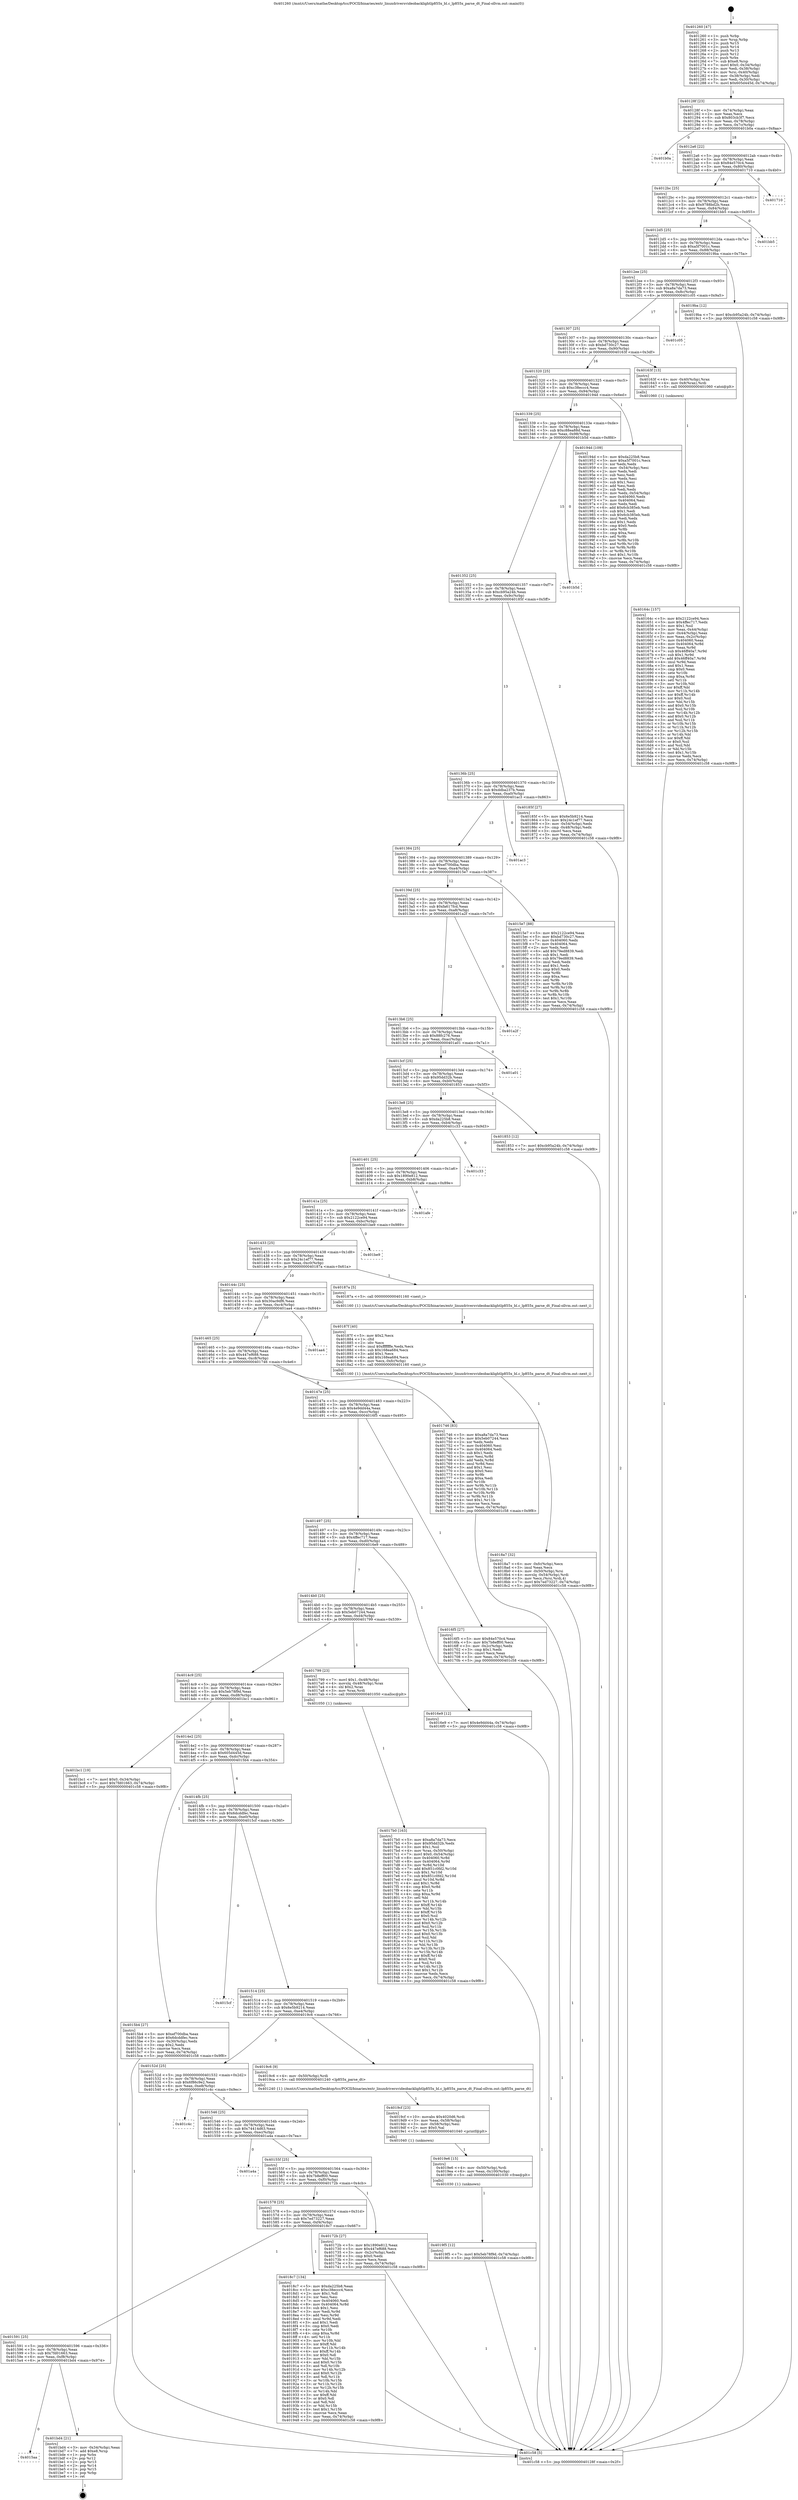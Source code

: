 digraph "0x401260" {
  label = "0x401260 (/mnt/c/Users/mathe/Desktop/tcc/POCII/binaries/extr_linuxdriversvideobacklightlp855x_bl.c_lp855x_parse_dt_Final-ollvm.out::main(0))"
  labelloc = "t"
  node[shape=record]

  Entry [label="",width=0.3,height=0.3,shape=circle,fillcolor=black,style=filled]
  "0x40128f" [label="{
     0x40128f [23]\l
     | [instrs]\l
     &nbsp;&nbsp;0x40128f \<+3\>: mov -0x74(%rbp),%eax\l
     &nbsp;&nbsp;0x401292 \<+2\>: mov %eax,%ecx\l
     &nbsp;&nbsp;0x401294 \<+6\>: sub $0x803cb3f7,%ecx\l
     &nbsp;&nbsp;0x40129a \<+3\>: mov %eax,-0x78(%rbp)\l
     &nbsp;&nbsp;0x40129d \<+3\>: mov %ecx,-0x7c(%rbp)\l
     &nbsp;&nbsp;0x4012a0 \<+6\>: je 0000000000401b0a \<main+0x8aa\>\l
  }"]
  "0x401b0a" [label="{
     0x401b0a\l
  }", style=dashed]
  "0x4012a6" [label="{
     0x4012a6 [22]\l
     | [instrs]\l
     &nbsp;&nbsp;0x4012a6 \<+5\>: jmp 00000000004012ab \<main+0x4b\>\l
     &nbsp;&nbsp;0x4012ab \<+3\>: mov -0x78(%rbp),%eax\l
     &nbsp;&nbsp;0x4012ae \<+5\>: sub $0x84e570c4,%eax\l
     &nbsp;&nbsp;0x4012b3 \<+3\>: mov %eax,-0x80(%rbp)\l
     &nbsp;&nbsp;0x4012b6 \<+6\>: je 0000000000401710 \<main+0x4b0\>\l
  }"]
  Exit [label="",width=0.3,height=0.3,shape=circle,fillcolor=black,style=filled,peripheries=2]
  "0x401710" [label="{
     0x401710\l
  }", style=dashed]
  "0x4012bc" [label="{
     0x4012bc [25]\l
     | [instrs]\l
     &nbsp;&nbsp;0x4012bc \<+5\>: jmp 00000000004012c1 \<main+0x61\>\l
     &nbsp;&nbsp;0x4012c1 \<+3\>: mov -0x78(%rbp),%eax\l
     &nbsp;&nbsp;0x4012c4 \<+5\>: sub $0x9788bd2b,%eax\l
     &nbsp;&nbsp;0x4012c9 \<+6\>: mov %eax,-0x84(%rbp)\l
     &nbsp;&nbsp;0x4012cf \<+6\>: je 0000000000401bb5 \<main+0x955\>\l
  }"]
  "0x4015aa" [label="{
     0x4015aa\l
  }", style=dashed]
  "0x401bb5" [label="{
     0x401bb5\l
  }", style=dashed]
  "0x4012d5" [label="{
     0x4012d5 [25]\l
     | [instrs]\l
     &nbsp;&nbsp;0x4012d5 \<+5\>: jmp 00000000004012da \<main+0x7a\>\l
     &nbsp;&nbsp;0x4012da \<+3\>: mov -0x78(%rbp),%eax\l
     &nbsp;&nbsp;0x4012dd \<+5\>: sub $0xa5f7001c,%eax\l
     &nbsp;&nbsp;0x4012e2 \<+6\>: mov %eax,-0x88(%rbp)\l
     &nbsp;&nbsp;0x4012e8 \<+6\>: je 00000000004019ba \<main+0x75a\>\l
  }"]
  "0x401bd4" [label="{
     0x401bd4 [21]\l
     | [instrs]\l
     &nbsp;&nbsp;0x401bd4 \<+3\>: mov -0x34(%rbp),%eax\l
     &nbsp;&nbsp;0x401bd7 \<+7\>: add $0xe8,%rsp\l
     &nbsp;&nbsp;0x401bde \<+1\>: pop %rbx\l
     &nbsp;&nbsp;0x401bdf \<+2\>: pop %r12\l
     &nbsp;&nbsp;0x401be1 \<+2\>: pop %r13\l
     &nbsp;&nbsp;0x401be3 \<+2\>: pop %r14\l
     &nbsp;&nbsp;0x401be5 \<+2\>: pop %r15\l
     &nbsp;&nbsp;0x401be7 \<+1\>: pop %rbp\l
     &nbsp;&nbsp;0x401be8 \<+1\>: ret\l
  }"]
  "0x4019ba" [label="{
     0x4019ba [12]\l
     | [instrs]\l
     &nbsp;&nbsp;0x4019ba \<+7\>: movl $0xcb95a24b,-0x74(%rbp)\l
     &nbsp;&nbsp;0x4019c1 \<+5\>: jmp 0000000000401c58 \<main+0x9f8\>\l
  }"]
  "0x4012ee" [label="{
     0x4012ee [25]\l
     | [instrs]\l
     &nbsp;&nbsp;0x4012ee \<+5\>: jmp 00000000004012f3 \<main+0x93\>\l
     &nbsp;&nbsp;0x4012f3 \<+3\>: mov -0x78(%rbp),%eax\l
     &nbsp;&nbsp;0x4012f6 \<+5\>: sub $0xa8a7da73,%eax\l
     &nbsp;&nbsp;0x4012fb \<+6\>: mov %eax,-0x8c(%rbp)\l
     &nbsp;&nbsp;0x401301 \<+6\>: je 0000000000401c05 \<main+0x9a5\>\l
  }"]
  "0x4019f5" [label="{
     0x4019f5 [12]\l
     | [instrs]\l
     &nbsp;&nbsp;0x4019f5 \<+7\>: movl $0x5eb78f9d,-0x74(%rbp)\l
     &nbsp;&nbsp;0x4019fc \<+5\>: jmp 0000000000401c58 \<main+0x9f8\>\l
  }"]
  "0x401c05" [label="{
     0x401c05\l
  }", style=dashed]
  "0x401307" [label="{
     0x401307 [25]\l
     | [instrs]\l
     &nbsp;&nbsp;0x401307 \<+5\>: jmp 000000000040130c \<main+0xac\>\l
     &nbsp;&nbsp;0x40130c \<+3\>: mov -0x78(%rbp),%eax\l
     &nbsp;&nbsp;0x40130f \<+5\>: sub $0xbd730c27,%eax\l
     &nbsp;&nbsp;0x401314 \<+6\>: mov %eax,-0x90(%rbp)\l
     &nbsp;&nbsp;0x40131a \<+6\>: je 000000000040163f \<main+0x3df\>\l
  }"]
  "0x4019e6" [label="{
     0x4019e6 [15]\l
     | [instrs]\l
     &nbsp;&nbsp;0x4019e6 \<+4\>: mov -0x50(%rbp),%rdi\l
     &nbsp;&nbsp;0x4019ea \<+6\>: mov %eax,-0x100(%rbp)\l
     &nbsp;&nbsp;0x4019f0 \<+5\>: call 0000000000401030 \<free@plt\>\l
     | [calls]\l
     &nbsp;&nbsp;0x401030 \{1\} (unknown)\l
  }"]
  "0x40163f" [label="{
     0x40163f [13]\l
     | [instrs]\l
     &nbsp;&nbsp;0x40163f \<+4\>: mov -0x40(%rbp),%rax\l
     &nbsp;&nbsp;0x401643 \<+4\>: mov 0x8(%rax),%rdi\l
     &nbsp;&nbsp;0x401647 \<+5\>: call 0000000000401060 \<atoi@plt\>\l
     | [calls]\l
     &nbsp;&nbsp;0x401060 \{1\} (unknown)\l
  }"]
  "0x401320" [label="{
     0x401320 [25]\l
     | [instrs]\l
     &nbsp;&nbsp;0x401320 \<+5\>: jmp 0000000000401325 \<main+0xc5\>\l
     &nbsp;&nbsp;0x401325 \<+3\>: mov -0x78(%rbp),%eax\l
     &nbsp;&nbsp;0x401328 \<+5\>: sub $0xc38eccc4,%eax\l
     &nbsp;&nbsp;0x40132d \<+6\>: mov %eax,-0x94(%rbp)\l
     &nbsp;&nbsp;0x401333 \<+6\>: je 000000000040194d \<main+0x6ed\>\l
  }"]
  "0x4019cf" [label="{
     0x4019cf [23]\l
     | [instrs]\l
     &nbsp;&nbsp;0x4019cf \<+10\>: movabs $0x4020d6,%rdi\l
     &nbsp;&nbsp;0x4019d9 \<+3\>: mov %eax,-0x58(%rbp)\l
     &nbsp;&nbsp;0x4019dc \<+3\>: mov -0x58(%rbp),%esi\l
     &nbsp;&nbsp;0x4019df \<+2\>: mov $0x0,%al\l
     &nbsp;&nbsp;0x4019e1 \<+5\>: call 0000000000401040 \<printf@plt\>\l
     | [calls]\l
     &nbsp;&nbsp;0x401040 \{1\} (unknown)\l
  }"]
  "0x40194d" [label="{
     0x40194d [109]\l
     | [instrs]\l
     &nbsp;&nbsp;0x40194d \<+5\>: mov $0xda225b8,%eax\l
     &nbsp;&nbsp;0x401952 \<+5\>: mov $0xa5f7001c,%ecx\l
     &nbsp;&nbsp;0x401957 \<+2\>: xor %edx,%edx\l
     &nbsp;&nbsp;0x401959 \<+3\>: mov -0x54(%rbp),%esi\l
     &nbsp;&nbsp;0x40195c \<+2\>: mov %edx,%edi\l
     &nbsp;&nbsp;0x40195e \<+2\>: sub %esi,%edi\l
     &nbsp;&nbsp;0x401960 \<+2\>: mov %edx,%esi\l
     &nbsp;&nbsp;0x401962 \<+3\>: sub $0x1,%esi\l
     &nbsp;&nbsp;0x401965 \<+2\>: add %esi,%edi\l
     &nbsp;&nbsp;0x401967 \<+2\>: sub %edi,%edx\l
     &nbsp;&nbsp;0x401969 \<+3\>: mov %edx,-0x54(%rbp)\l
     &nbsp;&nbsp;0x40196c \<+7\>: mov 0x404060,%edx\l
     &nbsp;&nbsp;0x401973 \<+7\>: mov 0x404064,%esi\l
     &nbsp;&nbsp;0x40197a \<+2\>: mov %edx,%edi\l
     &nbsp;&nbsp;0x40197c \<+6\>: add $0x6cb385eb,%edi\l
     &nbsp;&nbsp;0x401982 \<+3\>: sub $0x1,%edi\l
     &nbsp;&nbsp;0x401985 \<+6\>: sub $0x6cb385eb,%edi\l
     &nbsp;&nbsp;0x40198b \<+3\>: imul %edi,%edx\l
     &nbsp;&nbsp;0x40198e \<+3\>: and $0x1,%edx\l
     &nbsp;&nbsp;0x401991 \<+3\>: cmp $0x0,%edx\l
     &nbsp;&nbsp;0x401994 \<+4\>: sete %r8b\l
     &nbsp;&nbsp;0x401998 \<+3\>: cmp $0xa,%esi\l
     &nbsp;&nbsp;0x40199b \<+4\>: setl %r9b\l
     &nbsp;&nbsp;0x40199f \<+3\>: mov %r8b,%r10b\l
     &nbsp;&nbsp;0x4019a2 \<+3\>: and %r9b,%r10b\l
     &nbsp;&nbsp;0x4019a5 \<+3\>: xor %r9b,%r8b\l
     &nbsp;&nbsp;0x4019a8 \<+3\>: or %r8b,%r10b\l
     &nbsp;&nbsp;0x4019ab \<+4\>: test $0x1,%r10b\l
     &nbsp;&nbsp;0x4019af \<+3\>: cmovne %ecx,%eax\l
     &nbsp;&nbsp;0x4019b2 \<+3\>: mov %eax,-0x74(%rbp)\l
     &nbsp;&nbsp;0x4019b5 \<+5\>: jmp 0000000000401c58 \<main+0x9f8\>\l
  }"]
  "0x401339" [label="{
     0x401339 [25]\l
     | [instrs]\l
     &nbsp;&nbsp;0x401339 \<+5\>: jmp 000000000040133e \<main+0xde\>\l
     &nbsp;&nbsp;0x40133e \<+3\>: mov -0x78(%rbp),%eax\l
     &nbsp;&nbsp;0x401341 \<+5\>: sub $0xc88ea88d,%eax\l
     &nbsp;&nbsp;0x401346 \<+6\>: mov %eax,-0x98(%rbp)\l
     &nbsp;&nbsp;0x40134c \<+6\>: je 0000000000401b5d \<main+0x8fd\>\l
  }"]
  "0x401591" [label="{
     0x401591 [25]\l
     | [instrs]\l
     &nbsp;&nbsp;0x401591 \<+5\>: jmp 0000000000401596 \<main+0x336\>\l
     &nbsp;&nbsp;0x401596 \<+3\>: mov -0x78(%rbp),%eax\l
     &nbsp;&nbsp;0x401599 \<+5\>: sub $0x7fd01663,%eax\l
     &nbsp;&nbsp;0x40159e \<+6\>: mov %eax,-0xf8(%rbp)\l
     &nbsp;&nbsp;0x4015a4 \<+6\>: je 0000000000401bd4 \<main+0x974\>\l
  }"]
  "0x401b5d" [label="{
     0x401b5d\l
  }", style=dashed]
  "0x401352" [label="{
     0x401352 [25]\l
     | [instrs]\l
     &nbsp;&nbsp;0x401352 \<+5\>: jmp 0000000000401357 \<main+0xf7\>\l
     &nbsp;&nbsp;0x401357 \<+3\>: mov -0x78(%rbp),%eax\l
     &nbsp;&nbsp;0x40135a \<+5\>: sub $0xcb95a24b,%eax\l
     &nbsp;&nbsp;0x40135f \<+6\>: mov %eax,-0x9c(%rbp)\l
     &nbsp;&nbsp;0x401365 \<+6\>: je 000000000040185f \<main+0x5ff\>\l
  }"]
  "0x4018c7" [label="{
     0x4018c7 [134]\l
     | [instrs]\l
     &nbsp;&nbsp;0x4018c7 \<+5\>: mov $0xda225b8,%eax\l
     &nbsp;&nbsp;0x4018cc \<+5\>: mov $0xc38eccc4,%ecx\l
     &nbsp;&nbsp;0x4018d1 \<+2\>: mov $0x1,%dl\l
     &nbsp;&nbsp;0x4018d3 \<+2\>: xor %esi,%esi\l
     &nbsp;&nbsp;0x4018d5 \<+7\>: mov 0x404060,%edi\l
     &nbsp;&nbsp;0x4018dc \<+8\>: mov 0x404064,%r8d\l
     &nbsp;&nbsp;0x4018e4 \<+3\>: sub $0x1,%esi\l
     &nbsp;&nbsp;0x4018e7 \<+3\>: mov %edi,%r9d\l
     &nbsp;&nbsp;0x4018ea \<+3\>: add %esi,%r9d\l
     &nbsp;&nbsp;0x4018ed \<+4\>: imul %r9d,%edi\l
     &nbsp;&nbsp;0x4018f1 \<+3\>: and $0x1,%edi\l
     &nbsp;&nbsp;0x4018f4 \<+3\>: cmp $0x0,%edi\l
     &nbsp;&nbsp;0x4018f7 \<+4\>: sete %r10b\l
     &nbsp;&nbsp;0x4018fb \<+4\>: cmp $0xa,%r8d\l
     &nbsp;&nbsp;0x4018ff \<+4\>: setl %r11b\l
     &nbsp;&nbsp;0x401903 \<+3\>: mov %r10b,%bl\l
     &nbsp;&nbsp;0x401906 \<+3\>: xor $0xff,%bl\l
     &nbsp;&nbsp;0x401909 \<+3\>: mov %r11b,%r14b\l
     &nbsp;&nbsp;0x40190c \<+4\>: xor $0xff,%r14b\l
     &nbsp;&nbsp;0x401910 \<+3\>: xor $0x0,%dl\l
     &nbsp;&nbsp;0x401913 \<+3\>: mov %bl,%r15b\l
     &nbsp;&nbsp;0x401916 \<+4\>: and $0x0,%r15b\l
     &nbsp;&nbsp;0x40191a \<+3\>: and %dl,%r10b\l
     &nbsp;&nbsp;0x40191d \<+3\>: mov %r14b,%r12b\l
     &nbsp;&nbsp;0x401920 \<+4\>: and $0x0,%r12b\l
     &nbsp;&nbsp;0x401924 \<+3\>: and %dl,%r11b\l
     &nbsp;&nbsp;0x401927 \<+3\>: or %r10b,%r15b\l
     &nbsp;&nbsp;0x40192a \<+3\>: or %r11b,%r12b\l
     &nbsp;&nbsp;0x40192d \<+3\>: xor %r12b,%r15b\l
     &nbsp;&nbsp;0x401930 \<+3\>: or %r14b,%bl\l
     &nbsp;&nbsp;0x401933 \<+3\>: xor $0xff,%bl\l
     &nbsp;&nbsp;0x401936 \<+3\>: or $0x0,%dl\l
     &nbsp;&nbsp;0x401939 \<+2\>: and %dl,%bl\l
     &nbsp;&nbsp;0x40193b \<+3\>: or %bl,%r15b\l
     &nbsp;&nbsp;0x40193e \<+4\>: test $0x1,%r15b\l
     &nbsp;&nbsp;0x401942 \<+3\>: cmovne %ecx,%eax\l
     &nbsp;&nbsp;0x401945 \<+3\>: mov %eax,-0x74(%rbp)\l
     &nbsp;&nbsp;0x401948 \<+5\>: jmp 0000000000401c58 \<main+0x9f8\>\l
  }"]
  "0x40185f" [label="{
     0x40185f [27]\l
     | [instrs]\l
     &nbsp;&nbsp;0x40185f \<+5\>: mov $0x6e5b9214,%eax\l
     &nbsp;&nbsp;0x401864 \<+5\>: mov $0x24c1ef77,%ecx\l
     &nbsp;&nbsp;0x401869 \<+3\>: mov -0x54(%rbp),%edx\l
     &nbsp;&nbsp;0x40186c \<+3\>: cmp -0x48(%rbp),%edx\l
     &nbsp;&nbsp;0x40186f \<+3\>: cmovl %ecx,%eax\l
     &nbsp;&nbsp;0x401872 \<+3\>: mov %eax,-0x74(%rbp)\l
     &nbsp;&nbsp;0x401875 \<+5\>: jmp 0000000000401c58 \<main+0x9f8\>\l
  }"]
  "0x40136b" [label="{
     0x40136b [25]\l
     | [instrs]\l
     &nbsp;&nbsp;0x40136b \<+5\>: jmp 0000000000401370 \<main+0x110\>\l
     &nbsp;&nbsp;0x401370 \<+3\>: mov -0x78(%rbp),%eax\l
     &nbsp;&nbsp;0x401373 \<+5\>: sub $0xddba237b,%eax\l
     &nbsp;&nbsp;0x401378 \<+6\>: mov %eax,-0xa0(%rbp)\l
     &nbsp;&nbsp;0x40137e \<+6\>: je 0000000000401ac3 \<main+0x863\>\l
  }"]
  "0x4018a7" [label="{
     0x4018a7 [32]\l
     | [instrs]\l
     &nbsp;&nbsp;0x4018a7 \<+6\>: mov -0xfc(%rbp),%ecx\l
     &nbsp;&nbsp;0x4018ad \<+3\>: imul %eax,%ecx\l
     &nbsp;&nbsp;0x4018b0 \<+4\>: mov -0x50(%rbp),%rsi\l
     &nbsp;&nbsp;0x4018b4 \<+4\>: movslq -0x54(%rbp),%rdi\l
     &nbsp;&nbsp;0x4018b8 \<+3\>: mov %ecx,(%rsi,%rdi,4)\l
     &nbsp;&nbsp;0x4018bb \<+7\>: movl $0x7ed73227,-0x74(%rbp)\l
     &nbsp;&nbsp;0x4018c2 \<+5\>: jmp 0000000000401c58 \<main+0x9f8\>\l
  }"]
  "0x401ac3" [label="{
     0x401ac3\l
  }", style=dashed]
  "0x401384" [label="{
     0x401384 [25]\l
     | [instrs]\l
     &nbsp;&nbsp;0x401384 \<+5\>: jmp 0000000000401389 \<main+0x129\>\l
     &nbsp;&nbsp;0x401389 \<+3\>: mov -0x78(%rbp),%eax\l
     &nbsp;&nbsp;0x40138c \<+5\>: sub $0xef700dba,%eax\l
     &nbsp;&nbsp;0x401391 \<+6\>: mov %eax,-0xa4(%rbp)\l
     &nbsp;&nbsp;0x401397 \<+6\>: je 00000000004015e7 \<main+0x387\>\l
  }"]
  "0x40187f" [label="{
     0x40187f [40]\l
     | [instrs]\l
     &nbsp;&nbsp;0x40187f \<+5\>: mov $0x2,%ecx\l
     &nbsp;&nbsp;0x401884 \<+1\>: cltd\l
     &nbsp;&nbsp;0x401885 \<+2\>: idiv %ecx\l
     &nbsp;&nbsp;0x401887 \<+6\>: imul $0xfffffffe,%edx,%ecx\l
     &nbsp;&nbsp;0x40188d \<+6\>: sub $0x168ea684,%ecx\l
     &nbsp;&nbsp;0x401893 \<+3\>: add $0x1,%ecx\l
     &nbsp;&nbsp;0x401896 \<+6\>: add $0x168ea684,%ecx\l
     &nbsp;&nbsp;0x40189c \<+6\>: mov %ecx,-0xfc(%rbp)\l
     &nbsp;&nbsp;0x4018a2 \<+5\>: call 0000000000401160 \<next_i\>\l
     | [calls]\l
     &nbsp;&nbsp;0x401160 \{1\} (/mnt/c/Users/mathe/Desktop/tcc/POCII/binaries/extr_linuxdriversvideobacklightlp855x_bl.c_lp855x_parse_dt_Final-ollvm.out::next_i)\l
  }"]
  "0x4015e7" [label="{
     0x4015e7 [88]\l
     | [instrs]\l
     &nbsp;&nbsp;0x4015e7 \<+5\>: mov $0x2122ce94,%eax\l
     &nbsp;&nbsp;0x4015ec \<+5\>: mov $0xbd730c27,%ecx\l
     &nbsp;&nbsp;0x4015f1 \<+7\>: mov 0x404060,%edx\l
     &nbsp;&nbsp;0x4015f8 \<+7\>: mov 0x404064,%esi\l
     &nbsp;&nbsp;0x4015ff \<+2\>: mov %edx,%edi\l
     &nbsp;&nbsp;0x401601 \<+6\>: add $0x79ed8839,%edi\l
     &nbsp;&nbsp;0x401607 \<+3\>: sub $0x1,%edi\l
     &nbsp;&nbsp;0x40160a \<+6\>: sub $0x79ed8839,%edi\l
     &nbsp;&nbsp;0x401610 \<+3\>: imul %edi,%edx\l
     &nbsp;&nbsp;0x401613 \<+3\>: and $0x1,%edx\l
     &nbsp;&nbsp;0x401616 \<+3\>: cmp $0x0,%edx\l
     &nbsp;&nbsp;0x401619 \<+4\>: sete %r8b\l
     &nbsp;&nbsp;0x40161d \<+3\>: cmp $0xa,%esi\l
     &nbsp;&nbsp;0x401620 \<+4\>: setl %r9b\l
     &nbsp;&nbsp;0x401624 \<+3\>: mov %r8b,%r10b\l
     &nbsp;&nbsp;0x401627 \<+3\>: and %r9b,%r10b\l
     &nbsp;&nbsp;0x40162a \<+3\>: xor %r9b,%r8b\l
     &nbsp;&nbsp;0x40162d \<+3\>: or %r8b,%r10b\l
     &nbsp;&nbsp;0x401630 \<+4\>: test $0x1,%r10b\l
     &nbsp;&nbsp;0x401634 \<+3\>: cmovne %ecx,%eax\l
     &nbsp;&nbsp;0x401637 \<+3\>: mov %eax,-0x74(%rbp)\l
     &nbsp;&nbsp;0x40163a \<+5\>: jmp 0000000000401c58 \<main+0x9f8\>\l
  }"]
  "0x40139d" [label="{
     0x40139d [25]\l
     | [instrs]\l
     &nbsp;&nbsp;0x40139d \<+5\>: jmp 00000000004013a2 \<main+0x142\>\l
     &nbsp;&nbsp;0x4013a2 \<+3\>: mov -0x78(%rbp),%eax\l
     &nbsp;&nbsp;0x4013a5 \<+5\>: sub $0xfa617fcd,%eax\l
     &nbsp;&nbsp;0x4013aa \<+6\>: mov %eax,-0xa8(%rbp)\l
     &nbsp;&nbsp;0x4013b0 \<+6\>: je 0000000000401a2f \<main+0x7cf\>\l
  }"]
  "0x4017b0" [label="{
     0x4017b0 [163]\l
     | [instrs]\l
     &nbsp;&nbsp;0x4017b0 \<+5\>: mov $0xa8a7da73,%ecx\l
     &nbsp;&nbsp;0x4017b5 \<+5\>: mov $0x95dd32b,%edx\l
     &nbsp;&nbsp;0x4017ba \<+3\>: mov $0x1,%sil\l
     &nbsp;&nbsp;0x4017bd \<+4\>: mov %rax,-0x50(%rbp)\l
     &nbsp;&nbsp;0x4017c1 \<+7\>: movl $0x0,-0x54(%rbp)\l
     &nbsp;&nbsp;0x4017c8 \<+8\>: mov 0x404060,%r8d\l
     &nbsp;&nbsp;0x4017d0 \<+8\>: mov 0x404064,%r9d\l
     &nbsp;&nbsp;0x4017d8 \<+3\>: mov %r8d,%r10d\l
     &nbsp;&nbsp;0x4017db \<+7\>: add $0x851c0fd2,%r10d\l
     &nbsp;&nbsp;0x4017e2 \<+4\>: sub $0x1,%r10d\l
     &nbsp;&nbsp;0x4017e6 \<+7\>: sub $0x851c0fd2,%r10d\l
     &nbsp;&nbsp;0x4017ed \<+4\>: imul %r10d,%r8d\l
     &nbsp;&nbsp;0x4017f1 \<+4\>: and $0x1,%r8d\l
     &nbsp;&nbsp;0x4017f5 \<+4\>: cmp $0x0,%r8d\l
     &nbsp;&nbsp;0x4017f9 \<+4\>: sete %r11b\l
     &nbsp;&nbsp;0x4017fd \<+4\>: cmp $0xa,%r9d\l
     &nbsp;&nbsp;0x401801 \<+3\>: setl %bl\l
     &nbsp;&nbsp;0x401804 \<+3\>: mov %r11b,%r14b\l
     &nbsp;&nbsp;0x401807 \<+4\>: xor $0xff,%r14b\l
     &nbsp;&nbsp;0x40180b \<+3\>: mov %bl,%r15b\l
     &nbsp;&nbsp;0x40180e \<+4\>: xor $0xff,%r15b\l
     &nbsp;&nbsp;0x401812 \<+4\>: xor $0x0,%sil\l
     &nbsp;&nbsp;0x401816 \<+3\>: mov %r14b,%r12b\l
     &nbsp;&nbsp;0x401819 \<+4\>: and $0x0,%r12b\l
     &nbsp;&nbsp;0x40181d \<+3\>: and %sil,%r11b\l
     &nbsp;&nbsp;0x401820 \<+3\>: mov %r15b,%r13b\l
     &nbsp;&nbsp;0x401823 \<+4\>: and $0x0,%r13b\l
     &nbsp;&nbsp;0x401827 \<+3\>: and %sil,%bl\l
     &nbsp;&nbsp;0x40182a \<+3\>: or %r11b,%r12b\l
     &nbsp;&nbsp;0x40182d \<+3\>: or %bl,%r13b\l
     &nbsp;&nbsp;0x401830 \<+3\>: xor %r13b,%r12b\l
     &nbsp;&nbsp;0x401833 \<+3\>: or %r15b,%r14b\l
     &nbsp;&nbsp;0x401836 \<+4\>: xor $0xff,%r14b\l
     &nbsp;&nbsp;0x40183a \<+4\>: or $0x0,%sil\l
     &nbsp;&nbsp;0x40183e \<+3\>: and %sil,%r14b\l
     &nbsp;&nbsp;0x401841 \<+3\>: or %r14b,%r12b\l
     &nbsp;&nbsp;0x401844 \<+4\>: test $0x1,%r12b\l
     &nbsp;&nbsp;0x401848 \<+3\>: cmovne %edx,%ecx\l
     &nbsp;&nbsp;0x40184b \<+3\>: mov %ecx,-0x74(%rbp)\l
     &nbsp;&nbsp;0x40184e \<+5\>: jmp 0000000000401c58 \<main+0x9f8\>\l
  }"]
  "0x401a2f" [label="{
     0x401a2f\l
  }", style=dashed]
  "0x4013b6" [label="{
     0x4013b6 [25]\l
     | [instrs]\l
     &nbsp;&nbsp;0x4013b6 \<+5\>: jmp 00000000004013bb \<main+0x15b\>\l
     &nbsp;&nbsp;0x4013bb \<+3\>: mov -0x78(%rbp),%eax\l
     &nbsp;&nbsp;0x4013be \<+5\>: sub $0x88fc276,%eax\l
     &nbsp;&nbsp;0x4013c3 \<+6\>: mov %eax,-0xac(%rbp)\l
     &nbsp;&nbsp;0x4013c9 \<+6\>: je 0000000000401a01 \<main+0x7a1\>\l
  }"]
  "0x401578" [label="{
     0x401578 [25]\l
     | [instrs]\l
     &nbsp;&nbsp;0x401578 \<+5\>: jmp 000000000040157d \<main+0x31d\>\l
     &nbsp;&nbsp;0x40157d \<+3\>: mov -0x78(%rbp),%eax\l
     &nbsp;&nbsp;0x401580 \<+5\>: sub $0x7ed73227,%eax\l
     &nbsp;&nbsp;0x401585 \<+6\>: mov %eax,-0xf4(%rbp)\l
     &nbsp;&nbsp;0x40158b \<+6\>: je 00000000004018c7 \<main+0x667\>\l
  }"]
  "0x401a01" [label="{
     0x401a01\l
  }", style=dashed]
  "0x4013cf" [label="{
     0x4013cf [25]\l
     | [instrs]\l
     &nbsp;&nbsp;0x4013cf \<+5\>: jmp 00000000004013d4 \<main+0x174\>\l
     &nbsp;&nbsp;0x4013d4 \<+3\>: mov -0x78(%rbp),%eax\l
     &nbsp;&nbsp;0x4013d7 \<+5\>: sub $0x95dd32b,%eax\l
     &nbsp;&nbsp;0x4013dc \<+6\>: mov %eax,-0xb0(%rbp)\l
     &nbsp;&nbsp;0x4013e2 \<+6\>: je 0000000000401853 \<main+0x5f3\>\l
  }"]
  "0x40172b" [label="{
     0x40172b [27]\l
     | [instrs]\l
     &nbsp;&nbsp;0x40172b \<+5\>: mov $0x1890e812,%eax\l
     &nbsp;&nbsp;0x401730 \<+5\>: mov $0x447ef688,%ecx\l
     &nbsp;&nbsp;0x401735 \<+3\>: mov -0x2c(%rbp),%edx\l
     &nbsp;&nbsp;0x401738 \<+3\>: cmp $0x0,%edx\l
     &nbsp;&nbsp;0x40173b \<+3\>: cmove %ecx,%eax\l
     &nbsp;&nbsp;0x40173e \<+3\>: mov %eax,-0x74(%rbp)\l
     &nbsp;&nbsp;0x401741 \<+5\>: jmp 0000000000401c58 \<main+0x9f8\>\l
  }"]
  "0x401853" [label="{
     0x401853 [12]\l
     | [instrs]\l
     &nbsp;&nbsp;0x401853 \<+7\>: movl $0xcb95a24b,-0x74(%rbp)\l
     &nbsp;&nbsp;0x40185a \<+5\>: jmp 0000000000401c58 \<main+0x9f8\>\l
  }"]
  "0x4013e8" [label="{
     0x4013e8 [25]\l
     | [instrs]\l
     &nbsp;&nbsp;0x4013e8 \<+5\>: jmp 00000000004013ed \<main+0x18d\>\l
     &nbsp;&nbsp;0x4013ed \<+3\>: mov -0x78(%rbp),%eax\l
     &nbsp;&nbsp;0x4013f0 \<+5\>: sub $0xda225b8,%eax\l
     &nbsp;&nbsp;0x4013f5 \<+6\>: mov %eax,-0xb4(%rbp)\l
     &nbsp;&nbsp;0x4013fb \<+6\>: je 0000000000401c33 \<main+0x9d3\>\l
  }"]
  "0x40155f" [label="{
     0x40155f [25]\l
     | [instrs]\l
     &nbsp;&nbsp;0x40155f \<+5\>: jmp 0000000000401564 \<main+0x304\>\l
     &nbsp;&nbsp;0x401564 \<+3\>: mov -0x78(%rbp),%eax\l
     &nbsp;&nbsp;0x401567 \<+5\>: sub $0x7b8eff00,%eax\l
     &nbsp;&nbsp;0x40156c \<+6\>: mov %eax,-0xf0(%rbp)\l
     &nbsp;&nbsp;0x401572 \<+6\>: je 000000000040172b \<main+0x4cb\>\l
  }"]
  "0x401c33" [label="{
     0x401c33\l
  }", style=dashed]
  "0x401401" [label="{
     0x401401 [25]\l
     | [instrs]\l
     &nbsp;&nbsp;0x401401 \<+5\>: jmp 0000000000401406 \<main+0x1a6\>\l
     &nbsp;&nbsp;0x401406 \<+3\>: mov -0x78(%rbp),%eax\l
     &nbsp;&nbsp;0x401409 \<+5\>: sub $0x1890e812,%eax\l
     &nbsp;&nbsp;0x40140e \<+6\>: mov %eax,-0xb8(%rbp)\l
     &nbsp;&nbsp;0x401414 \<+6\>: je 0000000000401afe \<main+0x89e\>\l
  }"]
  "0x401a4a" [label="{
     0x401a4a\l
  }", style=dashed]
  "0x401afe" [label="{
     0x401afe\l
  }", style=dashed]
  "0x40141a" [label="{
     0x40141a [25]\l
     | [instrs]\l
     &nbsp;&nbsp;0x40141a \<+5\>: jmp 000000000040141f \<main+0x1bf\>\l
     &nbsp;&nbsp;0x40141f \<+3\>: mov -0x78(%rbp),%eax\l
     &nbsp;&nbsp;0x401422 \<+5\>: sub $0x2122ce94,%eax\l
     &nbsp;&nbsp;0x401427 \<+6\>: mov %eax,-0xbc(%rbp)\l
     &nbsp;&nbsp;0x40142d \<+6\>: je 0000000000401be9 \<main+0x989\>\l
  }"]
  "0x401546" [label="{
     0x401546 [25]\l
     | [instrs]\l
     &nbsp;&nbsp;0x401546 \<+5\>: jmp 000000000040154b \<main+0x2eb\>\l
     &nbsp;&nbsp;0x40154b \<+3\>: mov -0x78(%rbp),%eax\l
     &nbsp;&nbsp;0x40154e \<+5\>: sub $0x74414d63,%eax\l
     &nbsp;&nbsp;0x401553 \<+6\>: mov %eax,-0xec(%rbp)\l
     &nbsp;&nbsp;0x401559 \<+6\>: je 0000000000401a4a \<main+0x7ea\>\l
  }"]
  "0x401be9" [label="{
     0x401be9\l
  }", style=dashed]
  "0x401433" [label="{
     0x401433 [25]\l
     | [instrs]\l
     &nbsp;&nbsp;0x401433 \<+5\>: jmp 0000000000401438 \<main+0x1d8\>\l
     &nbsp;&nbsp;0x401438 \<+3\>: mov -0x78(%rbp),%eax\l
     &nbsp;&nbsp;0x40143b \<+5\>: sub $0x24c1ef77,%eax\l
     &nbsp;&nbsp;0x401440 \<+6\>: mov %eax,-0xc0(%rbp)\l
     &nbsp;&nbsp;0x401446 \<+6\>: je 000000000040187a \<main+0x61a\>\l
  }"]
  "0x401c4c" [label="{
     0x401c4c\l
  }", style=dashed]
  "0x40187a" [label="{
     0x40187a [5]\l
     | [instrs]\l
     &nbsp;&nbsp;0x40187a \<+5\>: call 0000000000401160 \<next_i\>\l
     | [calls]\l
     &nbsp;&nbsp;0x401160 \{1\} (/mnt/c/Users/mathe/Desktop/tcc/POCII/binaries/extr_linuxdriversvideobacklightlp855x_bl.c_lp855x_parse_dt_Final-ollvm.out::next_i)\l
  }"]
  "0x40144c" [label="{
     0x40144c [25]\l
     | [instrs]\l
     &nbsp;&nbsp;0x40144c \<+5\>: jmp 0000000000401451 \<main+0x1f1\>\l
     &nbsp;&nbsp;0x401451 \<+3\>: mov -0x78(%rbp),%eax\l
     &nbsp;&nbsp;0x401454 \<+5\>: sub $0x30ac9df6,%eax\l
     &nbsp;&nbsp;0x401459 \<+6\>: mov %eax,-0xc4(%rbp)\l
     &nbsp;&nbsp;0x40145f \<+6\>: je 0000000000401aa4 \<main+0x844\>\l
  }"]
  "0x40152d" [label="{
     0x40152d [25]\l
     | [instrs]\l
     &nbsp;&nbsp;0x40152d \<+5\>: jmp 0000000000401532 \<main+0x2d2\>\l
     &nbsp;&nbsp;0x401532 \<+3\>: mov -0x78(%rbp),%eax\l
     &nbsp;&nbsp;0x401535 \<+5\>: sub $0x6f86c9e2,%eax\l
     &nbsp;&nbsp;0x40153a \<+6\>: mov %eax,-0xe8(%rbp)\l
     &nbsp;&nbsp;0x401540 \<+6\>: je 0000000000401c4c \<main+0x9ec\>\l
  }"]
  "0x401aa4" [label="{
     0x401aa4\l
  }", style=dashed]
  "0x401465" [label="{
     0x401465 [25]\l
     | [instrs]\l
     &nbsp;&nbsp;0x401465 \<+5\>: jmp 000000000040146a \<main+0x20a\>\l
     &nbsp;&nbsp;0x40146a \<+3\>: mov -0x78(%rbp),%eax\l
     &nbsp;&nbsp;0x40146d \<+5\>: sub $0x447ef688,%eax\l
     &nbsp;&nbsp;0x401472 \<+6\>: mov %eax,-0xc8(%rbp)\l
     &nbsp;&nbsp;0x401478 \<+6\>: je 0000000000401746 \<main+0x4e6\>\l
  }"]
  "0x4019c6" [label="{
     0x4019c6 [9]\l
     | [instrs]\l
     &nbsp;&nbsp;0x4019c6 \<+4\>: mov -0x50(%rbp),%rdi\l
     &nbsp;&nbsp;0x4019ca \<+5\>: call 0000000000401240 \<lp855x_parse_dt\>\l
     | [calls]\l
     &nbsp;&nbsp;0x401240 \{1\} (/mnt/c/Users/mathe/Desktop/tcc/POCII/binaries/extr_linuxdriversvideobacklightlp855x_bl.c_lp855x_parse_dt_Final-ollvm.out::lp855x_parse_dt)\l
  }"]
  "0x401746" [label="{
     0x401746 [83]\l
     | [instrs]\l
     &nbsp;&nbsp;0x401746 \<+5\>: mov $0xa8a7da73,%eax\l
     &nbsp;&nbsp;0x40174b \<+5\>: mov $0x5eb07244,%ecx\l
     &nbsp;&nbsp;0x401750 \<+2\>: xor %edx,%edx\l
     &nbsp;&nbsp;0x401752 \<+7\>: mov 0x404060,%esi\l
     &nbsp;&nbsp;0x401759 \<+7\>: mov 0x404064,%edi\l
     &nbsp;&nbsp;0x401760 \<+3\>: sub $0x1,%edx\l
     &nbsp;&nbsp;0x401763 \<+3\>: mov %esi,%r8d\l
     &nbsp;&nbsp;0x401766 \<+3\>: add %edx,%r8d\l
     &nbsp;&nbsp;0x401769 \<+4\>: imul %r8d,%esi\l
     &nbsp;&nbsp;0x40176d \<+3\>: and $0x1,%esi\l
     &nbsp;&nbsp;0x401770 \<+3\>: cmp $0x0,%esi\l
     &nbsp;&nbsp;0x401773 \<+4\>: sete %r9b\l
     &nbsp;&nbsp;0x401777 \<+3\>: cmp $0xa,%edi\l
     &nbsp;&nbsp;0x40177a \<+4\>: setl %r10b\l
     &nbsp;&nbsp;0x40177e \<+3\>: mov %r9b,%r11b\l
     &nbsp;&nbsp;0x401781 \<+3\>: and %r10b,%r11b\l
     &nbsp;&nbsp;0x401784 \<+3\>: xor %r10b,%r9b\l
     &nbsp;&nbsp;0x401787 \<+3\>: or %r9b,%r11b\l
     &nbsp;&nbsp;0x40178a \<+4\>: test $0x1,%r11b\l
     &nbsp;&nbsp;0x40178e \<+3\>: cmovne %ecx,%eax\l
     &nbsp;&nbsp;0x401791 \<+3\>: mov %eax,-0x74(%rbp)\l
     &nbsp;&nbsp;0x401794 \<+5\>: jmp 0000000000401c58 \<main+0x9f8\>\l
  }"]
  "0x40147e" [label="{
     0x40147e [25]\l
     | [instrs]\l
     &nbsp;&nbsp;0x40147e \<+5\>: jmp 0000000000401483 \<main+0x223\>\l
     &nbsp;&nbsp;0x401483 \<+3\>: mov -0x78(%rbp),%eax\l
     &nbsp;&nbsp;0x401486 \<+5\>: sub $0x4e9dd44a,%eax\l
     &nbsp;&nbsp;0x40148b \<+6\>: mov %eax,-0xcc(%rbp)\l
     &nbsp;&nbsp;0x401491 \<+6\>: je 00000000004016f5 \<main+0x495\>\l
  }"]
  "0x401514" [label="{
     0x401514 [25]\l
     | [instrs]\l
     &nbsp;&nbsp;0x401514 \<+5\>: jmp 0000000000401519 \<main+0x2b9\>\l
     &nbsp;&nbsp;0x401519 \<+3\>: mov -0x78(%rbp),%eax\l
     &nbsp;&nbsp;0x40151c \<+5\>: sub $0x6e5b9214,%eax\l
     &nbsp;&nbsp;0x401521 \<+6\>: mov %eax,-0xe4(%rbp)\l
     &nbsp;&nbsp;0x401527 \<+6\>: je 00000000004019c6 \<main+0x766\>\l
  }"]
  "0x4016f5" [label="{
     0x4016f5 [27]\l
     | [instrs]\l
     &nbsp;&nbsp;0x4016f5 \<+5\>: mov $0x84e570c4,%eax\l
     &nbsp;&nbsp;0x4016fa \<+5\>: mov $0x7b8eff00,%ecx\l
     &nbsp;&nbsp;0x4016ff \<+3\>: mov -0x2c(%rbp),%edx\l
     &nbsp;&nbsp;0x401702 \<+3\>: cmp $0x1,%edx\l
     &nbsp;&nbsp;0x401705 \<+3\>: cmovl %ecx,%eax\l
     &nbsp;&nbsp;0x401708 \<+3\>: mov %eax,-0x74(%rbp)\l
     &nbsp;&nbsp;0x40170b \<+5\>: jmp 0000000000401c58 \<main+0x9f8\>\l
  }"]
  "0x401497" [label="{
     0x401497 [25]\l
     | [instrs]\l
     &nbsp;&nbsp;0x401497 \<+5\>: jmp 000000000040149c \<main+0x23c\>\l
     &nbsp;&nbsp;0x40149c \<+3\>: mov -0x78(%rbp),%eax\l
     &nbsp;&nbsp;0x40149f \<+5\>: sub $0x4ffec717,%eax\l
     &nbsp;&nbsp;0x4014a4 \<+6\>: mov %eax,-0xd0(%rbp)\l
     &nbsp;&nbsp;0x4014aa \<+6\>: je 00000000004016e9 \<main+0x489\>\l
  }"]
  "0x4015cf" [label="{
     0x4015cf\l
  }", style=dashed]
  "0x4016e9" [label="{
     0x4016e9 [12]\l
     | [instrs]\l
     &nbsp;&nbsp;0x4016e9 \<+7\>: movl $0x4e9dd44a,-0x74(%rbp)\l
     &nbsp;&nbsp;0x4016f0 \<+5\>: jmp 0000000000401c58 \<main+0x9f8\>\l
  }"]
  "0x4014b0" [label="{
     0x4014b0 [25]\l
     | [instrs]\l
     &nbsp;&nbsp;0x4014b0 \<+5\>: jmp 00000000004014b5 \<main+0x255\>\l
     &nbsp;&nbsp;0x4014b5 \<+3\>: mov -0x78(%rbp),%eax\l
     &nbsp;&nbsp;0x4014b8 \<+5\>: sub $0x5eb07244,%eax\l
     &nbsp;&nbsp;0x4014bd \<+6\>: mov %eax,-0xd4(%rbp)\l
     &nbsp;&nbsp;0x4014c3 \<+6\>: je 0000000000401799 \<main+0x539\>\l
  }"]
  "0x40164c" [label="{
     0x40164c [157]\l
     | [instrs]\l
     &nbsp;&nbsp;0x40164c \<+5\>: mov $0x2122ce94,%ecx\l
     &nbsp;&nbsp;0x401651 \<+5\>: mov $0x4ffec717,%edx\l
     &nbsp;&nbsp;0x401656 \<+3\>: mov $0x1,%sil\l
     &nbsp;&nbsp;0x401659 \<+3\>: mov %eax,-0x44(%rbp)\l
     &nbsp;&nbsp;0x40165c \<+3\>: mov -0x44(%rbp),%eax\l
     &nbsp;&nbsp;0x40165f \<+3\>: mov %eax,-0x2c(%rbp)\l
     &nbsp;&nbsp;0x401662 \<+7\>: mov 0x404060,%eax\l
     &nbsp;&nbsp;0x401669 \<+8\>: mov 0x404064,%r8d\l
     &nbsp;&nbsp;0x401671 \<+3\>: mov %eax,%r9d\l
     &nbsp;&nbsp;0x401674 \<+7\>: sub $0x46ff40a7,%r9d\l
     &nbsp;&nbsp;0x40167b \<+4\>: sub $0x1,%r9d\l
     &nbsp;&nbsp;0x40167f \<+7\>: add $0x46ff40a7,%r9d\l
     &nbsp;&nbsp;0x401686 \<+4\>: imul %r9d,%eax\l
     &nbsp;&nbsp;0x40168a \<+3\>: and $0x1,%eax\l
     &nbsp;&nbsp;0x40168d \<+3\>: cmp $0x0,%eax\l
     &nbsp;&nbsp;0x401690 \<+4\>: sete %r10b\l
     &nbsp;&nbsp;0x401694 \<+4\>: cmp $0xa,%r8d\l
     &nbsp;&nbsp;0x401698 \<+4\>: setl %r11b\l
     &nbsp;&nbsp;0x40169c \<+3\>: mov %r10b,%bl\l
     &nbsp;&nbsp;0x40169f \<+3\>: xor $0xff,%bl\l
     &nbsp;&nbsp;0x4016a2 \<+3\>: mov %r11b,%r14b\l
     &nbsp;&nbsp;0x4016a5 \<+4\>: xor $0xff,%r14b\l
     &nbsp;&nbsp;0x4016a9 \<+4\>: xor $0x0,%sil\l
     &nbsp;&nbsp;0x4016ad \<+3\>: mov %bl,%r15b\l
     &nbsp;&nbsp;0x4016b0 \<+4\>: and $0x0,%r15b\l
     &nbsp;&nbsp;0x4016b4 \<+3\>: and %sil,%r10b\l
     &nbsp;&nbsp;0x4016b7 \<+3\>: mov %r14b,%r12b\l
     &nbsp;&nbsp;0x4016ba \<+4\>: and $0x0,%r12b\l
     &nbsp;&nbsp;0x4016be \<+3\>: and %sil,%r11b\l
     &nbsp;&nbsp;0x4016c1 \<+3\>: or %r10b,%r15b\l
     &nbsp;&nbsp;0x4016c4 \<+3\>: or %r11b,%r12b\l
     &nbsp;&nbsp;0x4016c7 \<+3\>: xor %r12b,%r15b\l
     &nbsp;&nbsp;0x4016ca \<+3\>: or %r14b,%bl\l
     &nbsp;&nbsp;0x4016cd \<+3\>: xor $0xff,%bl\l
     &nbsp;&nbsp;0x4016d0 \<+4\>: or $0x0,%sil\l
     &nbsp;&nbsp;0x4016d4 \<+3\>: and %sil,%bl\l
     &nbsp;&nbsp;0x4016d7 \<+3\>: or %bl,%r15b\l
     &nbsp;&nbsp;0x4016da \<+4\>: test $0x1,%r15b\l
     &nbsp;&nbsp;0x4016de \<+3\>: cmovne %edx,%ecx\l
     &nbsp;&nbsp;0x4016e1 \<+3\>: mov %ecx,-0x74(%rbp)\l
     &nbsp;&nbsp;0x4016e4 \<+5\>: jmp 0000000000401c58 \<main+0x9f8\>\l
  }"]
  "0x401799" [label="{
     0x401799 [23]\l
     | [instrs]\l
     &nbsp;&nbsp;0x401799 \<+7\>: movl $0x1,-0x48(%rbp)\l
     &nbsp;&nbsp;0x4017a0 \<+4\>: movslq -0x48(%rbp),%rax\l
     &nbsp;&nbsp;0x4017a4 \<+4\>: shl $0x2,%rax\l
     &nbsp;&nbsp;0x4017a8 \<+3\>: mov %rax,%rdi\l
     &nbsp;&nbsp;0x4017ab \<+5\>: call 0000000000401050 \<malloc@plt\>\l
     | [calls]\l
     &nbsp;&nbsp;0x401050 \{1\} (unknown)\l
  }"]
  "0x4014c9" [label="{
     0x4014c9 [25]\l
     | [instrs]\l
     &nbsp;&nbsp;0x4014c9 \<+5\>: jmp 00000000004014ce \<main+0x26e\>\l
     &nbsp;&nbsp;0x4014ce \<+3\>: mov -0x78(%rbp),%eax\l
     &nbsp;&nbsp;0x4014d1 \<+5\>: sub $0x5eb78f9d,%eax\l
     &nbsp;&nbsp;0x4014d6 \<+6\>: mov %eax,-0xd8(%rbp)\l
     &nbsp;&nbsp;0x4014dc \<+6\>: je 0000000000401bc1 \<main+0x961\>\l
  }"]
  "0x401260" [label="{
     0x401260 [47]\l
     | [instrs]\l
     &nbsp;&nbsp;0x401260 \<+1\>: push %rbp\l
     &nbsp;&nbsp;0x401261 \<+3\>: mov %rsp,%rbp\l
     &nbsp;&nbsp;0x401264 \<+2\>: push %r15\l
     &nbsp;&nbsp;0x401266 \<+2\>: push %r14\l
     &nbsp;&nbsp;0x401268 \<+2\>: push %r13\l
     &nbsp;&nbsp;0x40126a \<+2\>: push %r12\l
     &nbsp;&nbsp;0x40126c \<+1\>: push %rbx\l
     &nbsp;&nbsp;0x40126d \<+7\>: sub $0xe8,%rsp\l
     &nbsp;&nbsp;0x401274 \<+7\>: movl $0x0,-0x34(%rbp)\l
     &nbsp;&nbsp;0x40127b \<+3\>: mov %edi,-0x38(%rbp)\l
     &nbsp;&nbsp;0x40127e \<+4\>: mov %rsi,-0x40(%rbp)\l
     &nbsp;&nbsp;0x401282 \<+3\>: mov -0x38(%rbp),%edi\l
     &nbsp;&nbsp;0x401285 \<+3\>: mov %edi,-0x30(%rbp)\l
     &nbsp;&nbsp;0x401288 \<+7\>: movl $0x605d445d,-0x74(%rbp)\l
  }"]
  "0x401bc1" [label="{
     0x401bc1 [19]\l
     | [instrs]\l
     &nbsp;&nbsp;0x401bc1 \<+7\>: movl $0x0,-0x34(%rbp)\l
     &nbsp;&nbsp;0x401bc8 \<+7\>: movl $0x7fd01663,-0x74(%rbp)\l
     &nbsp;&nbsp;0x401bcf \<+5\>: jmp 0000000000401c58 \<main+0x9f8\>\l
  }"]
  "0x4014e2" [label="{
     0x4014e2 [25]\l
     | [instrs]\l
     &nbsp;&nbsp;0x4014e2 \<+5\>: jmp 00000000004014e7 \<main+0x287\>\l
     &nbsp;&nbsp;0x4014e7 \<+3\>: mov -0x78(%rbp),%eax\l
     &nbsp;&nbsp;0x4014ea \<+5\>: sub $0x605d445d,%eax\l
     &nbsp;&nbsp;0x4014ef \<+6\>: mov %eax,-0xdc(%rbp)\l
     &nbsp;&nbsp;0x4014f5 \<+6\>: je 00000000004015b4 \<main+0x354\>\l
  }"]
  "0x401c58" [label="{
     0x401c58 [5]\l
     | [instrs]\l
     &nbsp;&nbsp;0x401c58 \<+5\>: jmp 000000000040128f \<main+0x2f\>\l
  }"]
  "0x4015b4" [label="{
     0x4015b4 [27]\l
     | [instrs]\l
     &nbsp;&nbsp;0x4015b4 \<+5\>: mov $0xef700dba,%eax\l
     &nbsp;&nbsp;0x4015b9 \<+5\>: mov $0x6dcddfec,%ecx\l
     &nbsp;&nbsp;0x4015be \<+3\>: mov -0x30(%rbp),%edx\l
     &nbsp;&nbsp;0x4015c1 \<+3\>: cmp $0x2,%edx\l
     &nbsp;&nbsp;0x4015c4 \<+3\>: cmovne %ecx,%eax\l
     &nbsp;&nbsp;0x4015c7 \<+3\>: mov %eax,-0x74(%rbp)\l
     &nbsp;&nbsp;0x4015ca \<+5\>: jmp 0000000000401c58 \<main+0x9f8\>\l
  }"]
  "0x4014fb" [label="{
     0x4014fb [25]\l
     | [instrs]\l
     &nbsp;&nbsp;0x4014fb \<+5\>: jmp 0000000000401500 \<main+0x2a0\>\l
     &nbsp;&nbsp;0x401500 \<+3\>: mov -0x78(%rbp),%eax\l
     &nbsp;&nbsp;0x401503 \<+5\>: sub $0x6dcddfec,%eax\l
     &nbsp;&nbsp;0x401508 \<+6\>: mov %eax,-0xe0(%rbp)\l
     &nbsp;&nbsp;0x40150e \<+6\>: je 00000000004015cf \<main+0x36f\>\l
  }"]
  Entry -> "0x401260" [label=" 1"]
  "0x40128f" -> "0x401b0a" [label=" 0"]
  "0x40128f" -> "0x4012a6" [label=" 18"]
  "0x401bd4" -> Exit [label=" 1"]
  "0x4012a6" -> "0x401710" [label=" 0"]
  "0x4012a6" -> "0x4012bc" [label=" 18"]
  "0x401591" -> "0x4015aa" [label=" 0"]
  "0x4012bc" -> "0x401bb5" [label=" 0"]
  "0x4012bc" -> "0x4012d5" [label=" 18"]
  "0x401591" -> "0x401bd4" [label=" 1"]
  "0x4012d5" -> "0x4019ba" [label=" 1"]
  "0x4012d5" -> "0x4012ee" [label=" 17"]
  "0x401bc1" -> "0x401c58" [label=" 1"]
  "0x4012ee" -> "0x401c05" [label=" 0"]
  "0x4012ee" -> "0x401307" [label=" 17"]
  "0x4019f5" -> "0x401c58" [label=" 1"]
  "0x401307" -> "0x40163f" [label=" 1"]
  "0x401307" -> "0x401320" [label=" 16"]
  "0x4019e6" -> "0x4019f5" [label=" 1"]
  "0x401320" -> "0x40194d" [label=" 1"]
  "0x401320" -> "0x401339" [label=" 15"]
  "0x4019cf" -> "0x4019e6" [label=" 1"]
  "0x401339" -> "0x401b5d" [label=" 0"]
  "0x401339" -> "0x401352" [label=" 15"]
  "0x4019c6" -> "0x4019cf" [label=" 1"]
  "0x401352" -> "0x40185f" [label=" 2"]
  "0x401352" -> "0x40136b" [label=" 13"]
  "0x4019ba" -> "0x401c58" [label=" 1"]
  "0x40136b" -> "0x401ac3" [label=" 0"]
  "0x40136b" -> "0x401384" [label=" 13"]
  "0x4018c7" -> "0x401c58" [label=" 1"]
  "0x401384" -> "0x4015e7" [label=" 1"]
  "0x401384" -> "0x40139d" [label=" 12"]
  "0x401578" -> "0x401591" [label=" 1"]
  "0x40139d" -> "0x401a2f" [label=" 0"]
  "0x40139d" -> "0x4013b6" [label=" 12"]
  "0x401578" -> "0x4018c7" [label=" 1"]
  "0x4013b6" -> "0x401a01" [label=" 0"]
  "0x4013b6" -> "0x4013cf" [label=" 12"]
  "0x40194d" -> "0x401c58" [label=" 1"]
  "0x4013cf" -> "0x401853" [label=" 1"]
  "0x4013cf" -> "0x4013e8" [label=" 11"]
  "0x4018a7" -> "0x401c58" [label=" 1"]
  "0x4013e8" -> "0x401c33" [label=" 0"]
  "0x4013e8" -> "0x401401" [label=" 11"]
  "0x40187a" -> "0x40187f" [label=" 1"]
  "0x401401" -> "0x401afe" [label=" 0"]
  "0x401401" -> "0x40141a" [label=" 11"]
  "0x40185f" -> "0x401c58" [label=" 2"]
  "0x40141a" -> "0x401be9" [label=" 0"]
  "0x40141a" -> "0x401433" [label=" 11"]
  "0x4017b0" -> "0x401c58" [label=" 1"]
  "0x401433" -> "0x40187a" [label=" 1"]
  "0x401433" -> "0x40144c" [label=" 10"]
  "0x401799" -> "0x4017b0" [label=" 1"]
  "0x40144c" -> "0x401aa4" [label=" 0"]
  "0x40144c" -> "0x401465" [label=" 10"]
  "0x40172b" -> "0x401c58" [label=" 1"]
  "0x401465" -> "0x401746" [label=" 1"]
  "0x401465" -> "0x40147e" [label=" 9"]
  "0x40155f" -> "0x401578" [label=" 2"]
  "0x40147e" -> "0x4016f5" [label=" 1"]
  "0x40147e" -> "0x401497" [label=" 8"]
  "0x40187f" -> "0x4018a7" [label=" 1"]
  "0x401497" -> "0x4016e9" [label=" 1"]
  "0x401497" -> "0x4014b0" [label=" 7"]
  "0x401546" -> "0x40155f" [label=" 3"]
  "0x4014b0" -> "0x401799" [label=" 1"]
  "0x4014b0" -> "0x4014c9" [label=" 6"]
  "0x401853" -> "0x401c58" [label=" 1"]
  "0x4014c9" -> "0x401bc1" [label=" 1"]
  "0x4014c9" -> "0x4014e2" [label=" 5"]
  "0x40152d" -> "0x401546" [label=" 3"]
  "0x4014e2" -> "0x4015b4" [label=" 1"]
  "0x4014e2" -> "0x4014fb" [label=" 4"]
  "0x4015b4" -> "0x401c58" [label=" 1"]
  "0x401260" -> "0x40128f" [label=" 1"]
  "0x401c58" -> "0x40128f" [label=" 17"]
  "0x4015e7" -> "0x401c58" [label=" 1"]
  "0x40163f" -> "0x40164c" [label=" 1"]
  "0x40164c" -> "0x401c58" [label=" 1"]
  "0x4016e9" -> "0x401c58" [label=" 1"]
  "0x4016f5" -> "0x401c58" [label=" 1"]
  "0x401546" -> "0x401a4a" [label=" 0"]
  "0x4014fb" -> "0x4015cf" [label=" 0"]
  "0x4014fb" -> "0x401514" [label=" 4"]
  "0x40155f" -> "0x40172b" [label=" 1"]
  "0x401514" -> "0x4019c6" [label=" 1"]
  "0x401514" -> "0x40152d" [label=" 3"]
  "0x401746" -> "0x401c58" [label=" 1"]
  "0x40152d" -> "0x401c4c" [label=" 0"]
}
